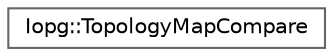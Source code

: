 digraph "Graphical Class Hierarchy"
{
 // INTERACTIVE_SVG=YES
 // LATEX_PDF_SIZE
  bgcolor="transparent";
  edge [fontname=Helvetica,fontsize=10,labelfontname=Helvetica,labelfontsize=10];
  node [fontname=Helvetica,fontsize=10,shape=box,height=0.2,width=0.4];
  rankdir="LR";
  Node0 [id="Node000000",label="Iopg::TopologyMapCompare",height=0.2,width=0.4,color="grey40", fillcolor="white", style="filled",URL="$structIopg_1_1TopologyMapCompare.html",tooltip=" "];
}
